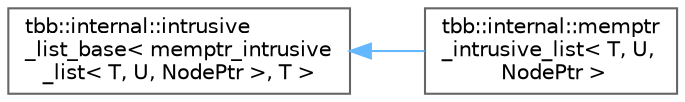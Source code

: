 digraph "类继承关系图"
{
 // LATEX_PDF_SIZE
  bgcolor="transparent";
  edge [fontname=Helvetica,fontsize=10,labelfontname=Helvetica,labelfontsize=10];
  node [fontname=Helvetica,fontsize=10,shape=box,height=0.2,width=0.4];
  rankdir="LR";
  Node0 [id="Node000000",label="tbb::internal::intrusive\l_list_base\< memptr_intrusive\l_list\< T, U, NodePtr \>, T \>",height=0.2,width=0.4,color="grey40", fillcolor="white", style="filled",URL="$classtbb_1_1internal_1_1intrusive__list__base.html",tooltip=" "];
  Node0 -> Node1 [id="edge7106_Node000000_Node000001",dir="back",color="steelblue1",style="solid",tooltip=" "];
  Node1 [id="Node000001",label="tbb::internal::memptr\l_intrusive_list\< T, U,\l NodePtr \>",height=0.2,width=0.4,color="grey40", fillcolor="white", style="filled",URL="$classtbb_1_1internal_1_1memptr__intrusive__list.html",tooltip="Double linked list of items of type T containing a member of type intrusive_list_node."];
}
